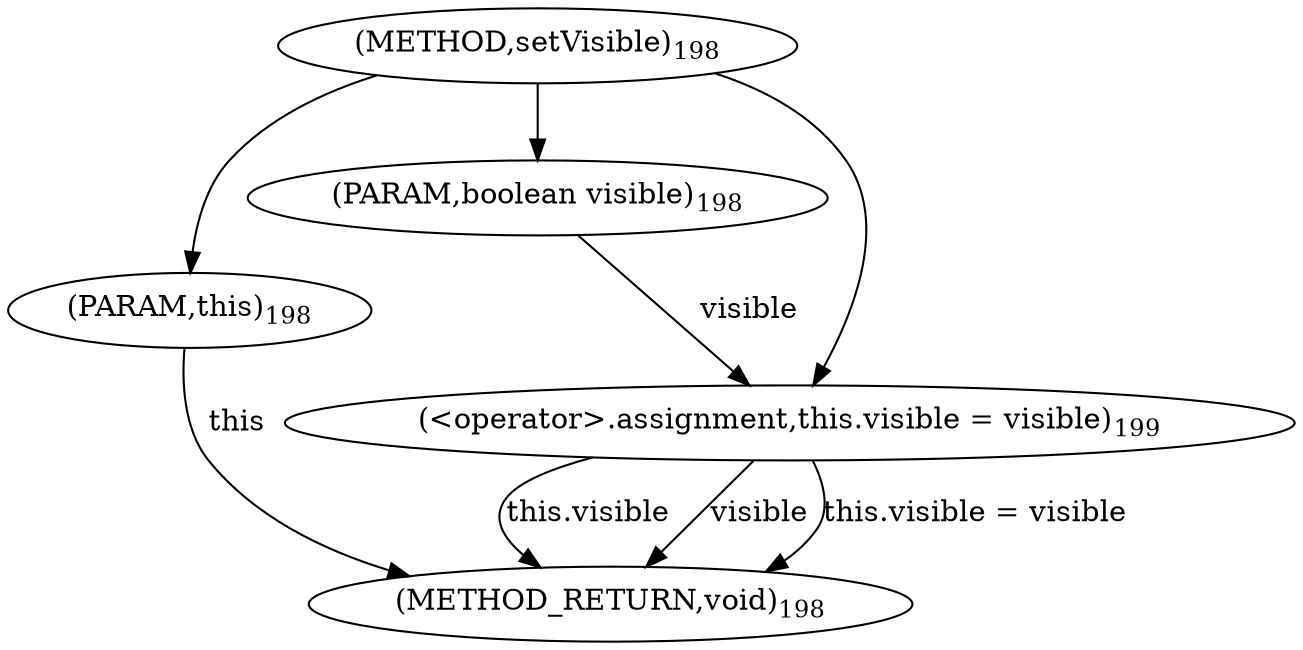 digraph "setVisible" {  
"667" [label = <(METHOD,setVisible)<SUB>198</SUB>> ]
"676" [label = <(METHOD_RETURN,void)<SUB>198</SUB>> ]
"29" [label = <(PARAM,this)<SUB>198</SUB>> ]
"668" [label = <(PARAM,boolean visible)<SUB>198</SUB>> ]
"670" [label = <(&lt;operator&gt;.assignment,this.visible = visible)<SUB>199</SUB>> ]
"670" [label = <(&lt;operator&gt;.assignment,this.visible = visible)<SUB>199</SUB>> ]
"670" [label = <(&lt;operator&gt;.assignment,this.visible = visible)<SUB>199</SUB>> ]
  "29" -> "676"  [ label = "this"] 
  "670" -> "676"  [ label = "this.visible"] 
  "670" -> "676"  [ label = "visible"] 
  "670" -> "676"  [ label = "this.visible = visible"] 
  "667" -> "29" 
  "667" -> "668" 
  "668" -> "670"  [ label = "visible"] 
  "667" -> "670" 
}
